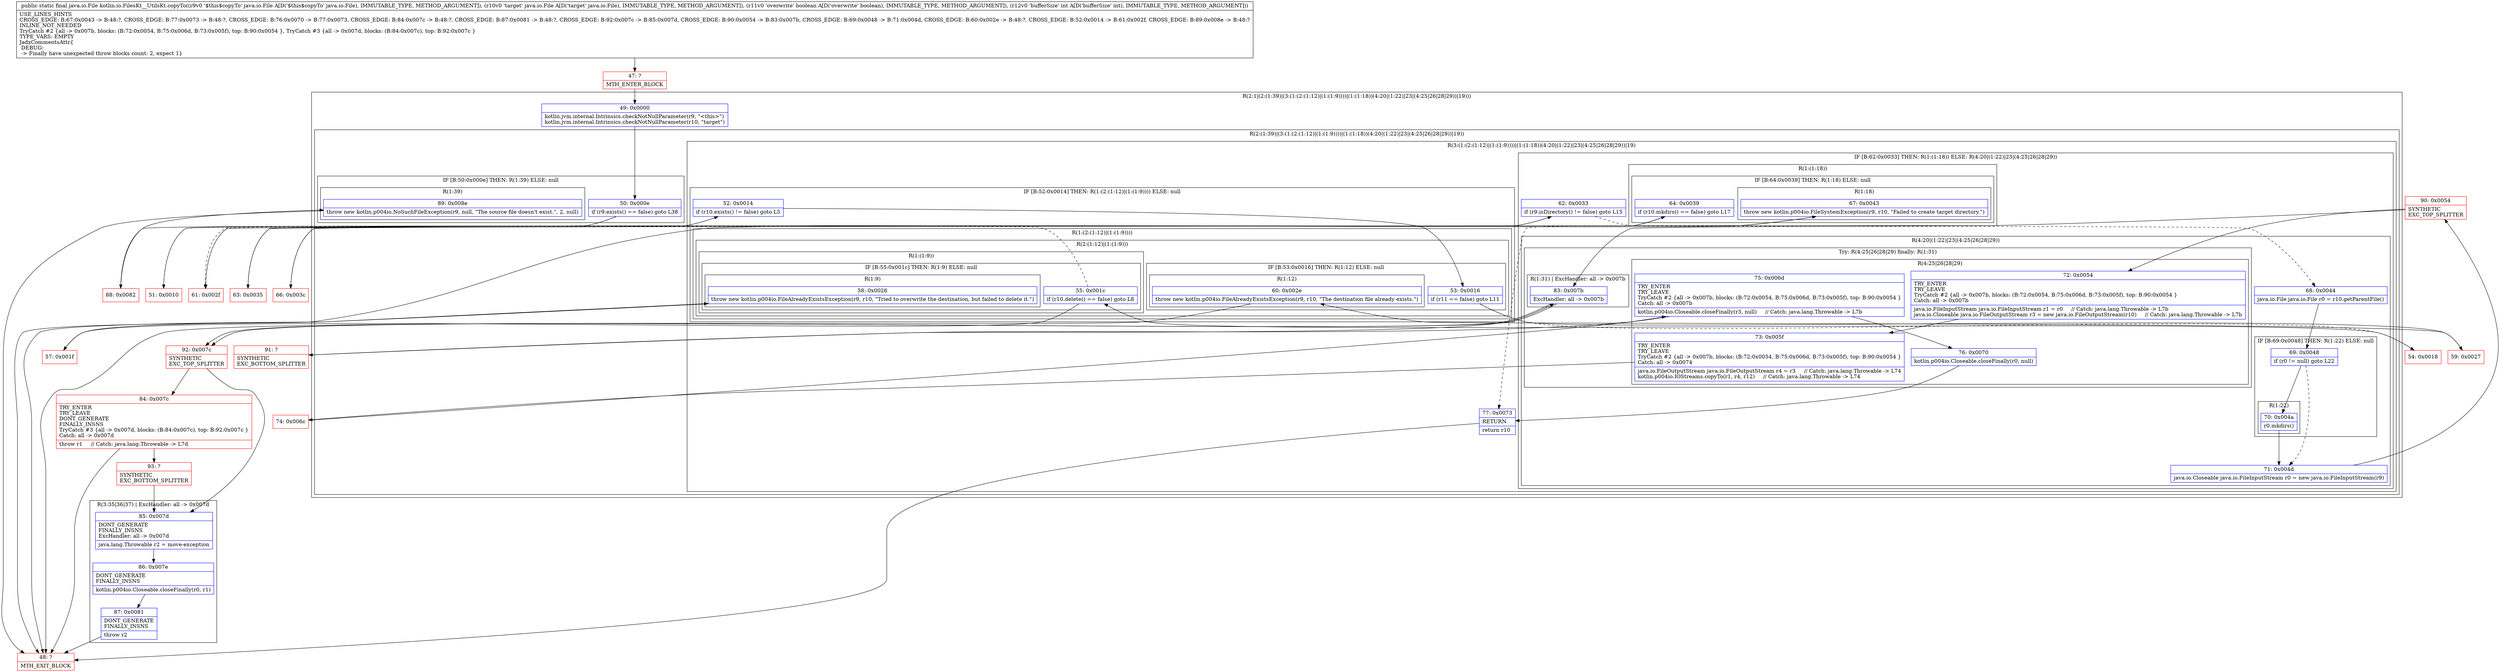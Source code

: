 digraph "CFG forkotlin.io.FilesKt__UtilsKt.copyTo(Ljava\/io\/File;Ljava\/io\/File;ZI)Ljava\/io\/File;" {
subgraph cluster_Region_1444599962 {
label = "R(2:1|(2:(1:39)|(3:(1:(2:(1:12)|(1:(1:9))))|(1:(1:18))(4:20|(1:22)|23|(4:25|26|28|29))|19)))";
node [shape=record,color=blue];
Node_49 [shape=record,label="{49\:\ 0x0000|kotlin.jvm.internal.Intrinsics.checkNotNullParameter(r9, \"\<this\>\")\lkotlin.jvm.internal.Intrinsics.checkNotNullParameter(r10, \"target\")\l}"];
subgraph cluster_Region_1901155140 {
label = "R(2:(1:39)|(3:(1:(2:(1:12)|(1:(1:9))))|(1:(1:18))(4:20|(1:22)|23|(4:25|26|28|29))|19))";
node [shape=record,color=blue];
subgraph cluster_IfRegion_1426153412 {
label = "IF [B:50:0x000e] THEN: R(1:39) ELSE: null";
node [shape=record,color=blue];
Node_50 [shape=record,label="{50\:\ 0x000e|if (r9.exists() == false) goto L38\l}"];
subgraph cluster_Region_372738787 {
label = "R(1:39)";
node [shape=record,color=blue];
Node_89 [shape=record,label="{89\:\ 0x008e|throw new kotlin.p004io.NoSuchFileException(r9, null, \"The source file doesn't exist.\", 2, null)\l}"];
}
}
subgraph cluster_Region_376004279 {
label = "R(3:(1:(2:(1:12)|(1:(1:9))))|(1:(1:18))(4:20|(1:22)|23|(4:25|26|28|29))|19)";
node [shape=record,color=blue];
subgraph cluster_IfRegion_1843000397 {
label = "IF [B:52:0x0014] THEN: R(1:(2:(1:12)|(1:(1:9)))) ELSE: null";
node [shape=record,color=blue];
Node_52 [shape=record,label="{52\:\ 0x0014|if (r10.exists() != false) goto L5\l}"];
subgraph cluster_Region_846817613 {
label = "R(1:(2:(1:12)|(1:(1:9))))";
node [shape=record,color=blue];
subgraph cluster_Region_414420339 {
label = "R(2:(1:12)|(1:(1:9)))";
node [shape=record,color=blue];
subgraph cluster_IfRegion_1156838452 {
label = "IF [B:53:0x0016] THEN: R(1:12) ELSE: null";
node [shape=record,color=blue];
Node_53 [shape=record,label="{53\:\ 0x0016|if (r11 == false) goto L11\l}"];
subgraph cluster_Region_1722420091 {
label = "R(1:12)";
node [shape=record,color=blue];
Node_60 [shape=record,label="{60\:\ 0x002e|throw new kotlin.p004io.FileAlreadyExistsException(r9, r10, \"The destination file already exists.\")\l}"];
}
}
subgraph cluster_Region_534783458 {
label = "R(1:(1:9))";
node [shape=record,color=blue];
subgraph cluster_IfRegion_465369976 {
label = "IF [B:55:0x001c] THEN: R(1:9) ELSE: null";
node [shape=record,color=blue];
Node_55 [shape=record,label="{55\:\ 0x001c|if (r10.delete() == false) goto L8\l}"];
subgraph cluster_Region_1085668975 {
label = "R(1:9)";
node [shape=record,color=blue];
Node_58 [shape=record,label="{58\:\ 0x0026|throw new kotlin.p004io.FileAlreadyExistsException(r9, r10, \"Tried to overwrite the destination, but failed to delete it.\")\l}"];
}
}
}
}
}
}
subgraph cluster_IfRegion_1995625681 {
label = "IF [B:62:0x0033] THEN: R(1:(1:18)) ELSE: R(4:20|(1:22)|23|(4:25|26|28|29))";
node [shape=record,color=blue];
Node_62 [shape=record,label="{62\:\ 0x0033|if (r9.isDirectory() != false) goto L15\l}"];
subgraph cluster_Region_1755525336 {
label = "R(1:(1:18))";
node [shape=record,color=blue];
subgraph cluster_IfRegion_339239311 {
label = "IF [B:64:0x0039] THEN: R(1:18) ELSE: null";
node [shape=record,color=blue];
Node_64 [shape=record,label="{64\:\ 0x0039|if (r10.mkdirs() == false) goto L17\l}"];
subgraph cluster_Region_2073146337 {
label = "R(1:18)";
node [shape=record,color=blue];
Node_67 [shape=record,label="{67\:\ 0x0043|throw new kotlin.p004io.FileSystemException(r9, r10, \"Failed to create target directory.\")\l}"];
}
}
}
subgraph cluster_Region_1839444349 {
label = "R(4:20|(1:22)|23|(4:25|26|28|29))";
node [shape=record,color=blue];
Node_68 [shape=record,label="{68\:\ 0x0044|java.io.File java.io.File r0 = r10.getParentFile()\l}"];
subgraph cluster_IfRegion_180948165 {
label = "IF [B:69:0x0048] THEN: R(1:22) ELSE: null";
node [shape=record,color=blue];
Node_69 [shape=record,label="{69\:\ 0x0048|if (r0 != null) goto L22\l}"];
subgraph cluster_Region_1465510300 {
label = "R(1:22)";
node [shape=record,color=blue];
Node_70 [shape=record,label="{70\:\ 0x004a|r0.mkdirs()\l}"];
}
}
Node_71 [shape=record,label="{71\:\ 0x004d|java.io.Closeable java.io.FileInputStream r0 = new java.io.FileInputStream(r9)\l}"];
subgraph cluster_TryCatchRegion_463844382 {
label = "Try: R(4:25|26|28|29) finally: R(1:31)";
node [shape=record,color=blue];
subgraph cluster_Region_1692664257 {
label = "R(4:25|26|28|29)";
node [shape=record,color=blue];
Node_72 [shape=record,label="{72\:\ 0x0054|TRY_ENTER\lTRY_LEAVE\lTryCatch #2 \{all \-\> 0x007b, blocks: (B:72:0x0054, B:75:0x006d, B:73:0x005f), top: B:90:0x0054 \}\lCatch: all \-\> 0x007b\l|java.io.FileInputStream java.io.FileInputStream r1 = r0     \/\/ Catch: java.lang.Throwable \-\> L7b\ljava.io.Closeable java.io.FileOutputStream r3 = new java.io.FileOutputStream(r10)     \/\/ Catch: java.lang.Throwable \-\> L7b\l}"];
Node_73 [shape=record,label="{73\:\ 0x005f|TRY_ENTER\lTRY_LEAVE\lTryCatch #2 \{all \-\> 0x007b, blocks: (B:72:0x0054, B:75:0x006d, B:73:0x005f), top: B:90:0x0054 \}\lCatch: all \-\> 0x0074\l|java.io.FileOutputStream java.io.FileOutputStream r4 = r3     \/\/ Catch: java.lang.Throwable \-\> L74\lkotlin.p004io.IOStreams.copyTo(r1, r4, r12)     \/\/ Catch: java.lang.Throwable \-\> L74\l}"];
Node_75 [shape=record,label="{75\:\ 0x006d|TRY_ENTER\lTRY_LEAVE\lTryCatch #2 \{all \-\> 0x007b, blocks: (B:72:0x0054, B:75:0x006d, B:73:0x005f), top: B:90:0x0054 \}\lCatch: all \-\> 0x007b\l|kotlin.p004io.Closeable.closeFinally(r3, null)     \/\/ Catch: java.lang.Throwable \-\> L7b\l}"];
Node_76 [shape=record,label="{76\:\ 0x0070|kotlin.p004io.Closeable.closeFinally(r0, null)\l}"];
}
subgraph cluster_Region_1794204226 {
label = "R(1:31) | ExcHandler: all \-\> 0x007b\l";
node [shape=record,color=blue];
Node_83 [shape=record,label="{83\:\ 0x007b|ExcHandler: all \-\> 0x007b\l}"];
}
}
}
}
Node_77 [shape=record,label="{77\:\ 0x0073|RETURN\l|return r10\l}"];
}
}
}
subgraph cluster_Region_1794204226 {
label = "R(1:31) | ExcHandler: all \-\> 0x007b\l";
node [shape=record,color=blue];
Node_83 [shape=record,label="{83\:\ 0x007b|ExcHandler: all \-\> 0x007b\l}"];
}
subgraph cluster_Region_1032995466 {
label = "R(3:35|36|37) | ExcHandler: all \-\> 0x007d\l";
node [shape=record,color=blue];
Node_85 [shape=record,label="{85\:\ 0x007d|DONT_GENERATE\lFINALLY_INSNS\lExcHandler: all \-\> 0x007d\l|java.lang.Throwable r2 = move\-exception\l}"];
Node_86 [shape=record,label="{86\:\ 0x007e|DONT_GENERATE\lFINALLY_INSNS\l|kotlin.p004io.Closeable.closeFinally(r0, r1)\l}"];
Node_87 [shape=record,label="{87\:\ 0x0081|DONT_GENERATE\lFINALLY_INSNS\l|throw r2\l}"];
}
Node_47 [shape=record,color=red,label="{47\:\ ?|MTH_ENTER_BLOCK\l}"];
Node_51 [shape=record,color=red,label="{51\:\ 0x0010}"];
Node_54 [shape=record,color=red,label="{54\:\ 0x0018}"];
Node_57 [shape=record,color=red,label="{57\:\ 0x001f}"];
Node_48 [shape=record,color=red,label="{48\:\ ?|MTH_EXIT_BLOCK\l}"];
Node_59 [shape=record,color=red,label="{59\:\ 0x0027}"];
Node_61 [shape=record,color=red,label="{61\:\ 0x002f}"];
Node_63 [shape=record,color=red,label="{63\:\ 0x0035}"];
Node_66 [shape=record,color=red,label="{66\:\ 0x003c}"];
Node_90 [shape=record,color=red,label="{90\:\ 0x0054|SYNTHETIC\lEXC_TOP_SPLITTER\l}"];
Node_74 [shape=record,color=red,label="{74\:\ 0x006c}"];
Node_91 [shape=record,color=red,label="{91\:\ ?|SYNTHETIC\lEXC_BOTTOM_SPLITTER\l}"];
Node_92 [shape=record,color=red,label="{92\:\ 0x007c|SYNTHETIC\lEXC_TOP_SPLITTER\l}"];
Node_84 [shape=record,color=red,label="{84\:\ 0x007c|TRY_ENTER\lTRY_LEAVE\lDONT_GENERATE\lFINALLY_INSNS\lTryCatch #3 \{all \-\> 0x007d, blocks: (B:84:0x007c), top: B:92:0x007c \}\lCatch: all \-\> 0x007d\l|throw r1     \/\/ Catch: java.lang.Throwable \-\> L7d\l}"];
Node_93 [shape=record,color=red,label="{93\:\ ?|SYNTHETIC\lEXC_BOTTOM_SPLITTER\l}"];
Node_88 [shape=record,color=red,label="{88\:\ 0x0082}"];
MethodNode[shape=record,label="{public static final java.io.File kotlin.io.FilesKt__UtilsKt.copyTo((r9v0 '$this$copyTo' java.io.File A[D('$this$copyTo' java.io.File), IMMUTABLE_TYPE, METHOD_ARGUMENT]), (r10v0 'target' java.io.File A[D('target' java.io.File), IMMUTABLE_TYPE, METHOD_ARGUMENT]), (r11v0 'overwrite' boolean A[D('overwrite' boolean), IMMUTABLE_TYPE, METHOD_ARGUMENT]), (r12v0 'bufferSize' int A[D('bufferSize' int), IMMUTABLE_TYPE, METHOD_ARGUMENT]))  | USE_LINES_HINTS\lCROSS_EDGE: B:67:0x0043 \-\> B:48:?, CROSS_EDGE: B:77:0x0073 \-\> B:48:?, CROSS_EDGE: B:76:0x0070 \-\> B:77:0x0073, CROSS_EDGE: B:84:0x007c \-\> B:48:?, CROSS_EDGE: B:87:0x0081 \-\> B:48:?, CROSS_EDGE: B:92:0x007c \-\> B:85:0x007d, CROSS_EDGE: B:90:0x0054 \-\> B:83:0x007b, CROSS_EDGE: B:69:0x0048 \-\> B:71:0x004d, CROSS_EDGE: B:60:0x002e \-\> B:48:?, CROSS_EDGE: B:52:0x0014 \-\> B:61:0x002f, CROSS_EDGE: B:89:0x008e \-\> B:48:?\lINLINE_NOT_NEEDED\lTryCatch #2 \{all \-\> 0x007b, blocks: (B:72:0x0054, B:75:0x006d, B:73:0x005f), top: B:90:0x0054 \}, TryCatch #3 \{all \-\> 0x007d, blocks: (B:84:0x007c), top: B:92:0x007c \}\lTYPE_VARS: EMPTY\lJadxCommentsAttr\{\l DEBUG: \l \-\> Finally have unexpected throw blocks count: 2, expect 1\}\l}"];
MethodNode -> Node_47;Node_49 -> Node_50;
Node_50 -> Node_51[style=dashed];
Node_50 -> Node_88;
Node_89 -> Node_48;
Node_52 -> Node_53;
Node_52 -> Node_61[style=dashed];
Node_53 -> Node_54[style=dashed];
Node_53 -> Node_59;
Node_60 -> Node_48;
Node_55 -> Node_57;
Node_55 -> Node_61[style=dashed];
Node_58 -> Node_48;
Node_62 -> Node_63;
Node_62 -> Node_68[style=dashed];
Node_64 -> Node_66;
Node_64 -> Node_77[style=dashed];
Node_67 -> Node_48;
Node_68 -> Node_69;
Node_69 -> Node_70;
Node_69 -> Node_71[style=dashed];
Node_70 -> Node_71;
Node_71 -> Node_90;
Node_72 -> Node_73;
Node_73 -> Node_74;
Node_75 -> Node_76;
Node_75 -> Node_91;
Node_76 -> Node_77;
Node_83 -> Node_92;
Node_77 -> Node_48;
Node_83 -> Node_92;
Node_85 -> Node_86;
Node_86 -> Node_87;
Node_87 -> Node_48;
Node_47 -> Node_49;
Node_51 -> Node_52;
Node_54 -> Node_55;
Node_57 -> Node_58;
Node_59 -> Node_60;
Node_61 -> Node_62;
Node_63 -> Node_64;
Node_66 -> Node_67;
Node_90 -> Node_72;
Node_90 -> Node_83;
Node_74 -> Node_75;
Node_91 -> Node_83;
Node_92 -> Node_84;
Node_92 -> Node_85;
Node_84 -> Node_48;
Node_84 -> Node_93;
Node_93 -> Node_85;
Node_88 -> Node_89;
}


